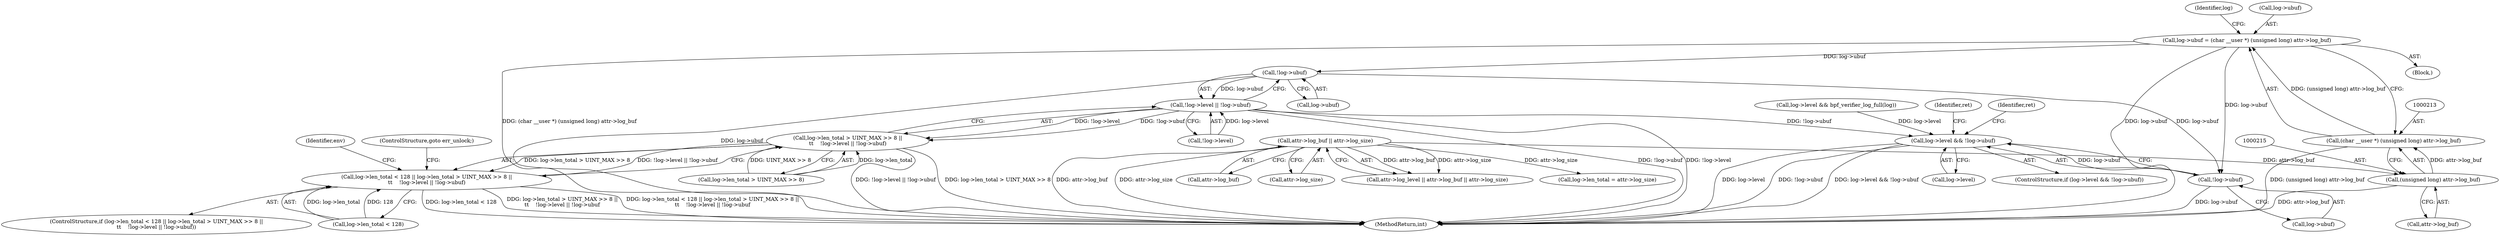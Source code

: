digraph "0_linux_c131187db2d3fa2f8bf32fdf4e9a4ef805168467_0@pointer" {
"1000250" [label="(Call,!log->ubuf)"];
"1000208" [label="(Call,log->ubuf = (char __user *) (unsigned long) attr->log_buf)"];
"1000212" [label="(Call,(char __user *) (unsigned long) attr->log_buf)"];
"1000214" [label="(Call,(unsigned long) attr->log_buf)"];
"1000193" [label="(Call,attr->log_buf || attr->log_size)"];
"1000245" [label="(Call,!log->level || !log->ubuf)"];
"1000237" [label="(Call,log->len_total > UINT_MAX >> 8 ||\n\t\t    !log->level || !log->ubuf)"];
"1000231" [label="(Call,log->len_total < 128 || log->len_total > UINT_MAX >> 8 ||\n\t\t    !log->level || !log->ubuf)"];
"1000400" [label="(Call,log->level && !log->ubuf)"];
"1000404" [label="(Call,!log->ubuf)"];
"1000189" [label="(Call,attr->log_level || attr->log_buf || attr->log_size)"];
"1000400" [label="(Call,log->level && !log->ubuf)"];
"1000238" [label="(Call,log->len_total > UINT_MAX >> 8)"];
"1000404" [label="(Call,!log->ubuf)"];
"1000219" [label="(Call,log->len_total = attr->log_size)"];
"1000251" [label="(Call,log->ubuf)"];
"1000216" [label="(Call,attr->log_buf)"];
"1000200" [label="(Block,)"];
"1000197" [label="(Call,attr->log_size)"];
"1000230" [label="(ControlStructure,if (log->len_total < 128 || log->len_total > UINT_MAX >> 8 ||\n\t\t    !log->level || !log->ubuf))"];
"1000389" [label="(Call,log->level && bpf_verifier_log_full(log))"];
"1000221" [label="(Identifier,log)"];
"1000209" [label="(Call,log->ubuf)"];
"1000410" [label="(Identifier,ret)"];
"1000212" [label="(Call,(char __user *) (unsigned long) attr->log_buf)"];
"1000208" [label="(Call,log->ubuf = (char __user *) (unsigned long) attr->log_buf)"];
"1000522" [label="(MethodReturn,int)"];
"1000250" [label="(Call,!log->ubuf)"];
"1000231" [label="(Call,log->len_total < 128 || log->len_total > UINT_MAX >> 8 ||\n\t\t    !log->level || !log->ubuf)"];
"1000401" [label="(Call,log->level)"];
"1000417" [label="(Identifier,ret)"];
"1000194" [label="(Call,attr->log_buf)"];
"1000214" [label="(Call,(unsigned long) attr->log_buf)"];
"1000254" [label="(ControlStructure,goto err_unlock;)"];
"1000246" [label="(Call,!log->level)"];
"1000245" [label="(Call,!log->level || !log->ubuf)"];
"1000237" [label="(Call,log->len_total > UINT_MAX >> 8 ||\n\t\t    !log->level || !log->ubuf)"];
"1000232" [label="(Call,log->len_total < 128)"];
"1000257" [label="(Identifier,env)"];
"1000405" [label="(Call,log->ubuf)"];
"1000399" [label="(ControlStructure,if (log->level && !log->ubuf))"];
"1000193" [label="(Call,attr->log_buf || attr->log_size)"];
"1000250" -> "1000245"  [label="AST: "];
"1000250" -> "1000251"  [label="CFG: "];
"1000251" -> "1000250"  [label="AST: "];
"1000245" -> "1000250"  [label="CFG: "];
"1000250" -> "1000522"  [label="DDG: log->ubuf"];
"1000250" -> "1000245"  [label="DDG: log->ubuf"];
"1000208" -> "1000250"  [label="DDG: log->ubuf"];
"1000250" -> "1000404"  [label="DDG: log->ubuf"];
"1000208" -> "1000200"  [label="AST: "];
"1000208" -> "1000212"  [label="CFG: "];
"1000209" -> "1000208"  [label="AST: "];
"1000212" -> "1000208"  [label="AST: "];
"1000221" -> "1000208"  [label="CFG: "];
"1000208" -> "1000522"  [label="DDG: log->ubuf"];
"1000208" -> "1000522"  [label="DDG: (char __user *) (unsigned long) attr->log_buf"];
"1000212" -> "1000208"  [label="DDG: (unsigned long) attr->log_buf"];
"1000208" -> "1000404"  [label="DDG: log->ubuf"];
"1000212" -> "1000214"  [label="CFG: "];
"1000213" -> "1000212"  [label="AST: "];
"1000214" -> "1000212"  [label="AST: "];
"1000212" -> "1000522"  [label="DDG: (unsigned long) attr->log_buf"];
"1000214" -> "1000212"  [label="DDG: attr->log_buf"];
"1000214" -> "1000216"  [label="CFG: "];
"1000215" -> "1000214"  [label="AST: "];
"1000216" -> "1000214"  [label="AST: "];
"1000214" -> "1000522"  [label="DDG: attr->log_buf"];
"1000193" -> "1000214"  [label="DDG: attr->log_buf"];
"1000193" -> "1000189"  [label="AST: "];
"1000193" -> "1000194"  [label="CFG: "];
"1000193" -> "1000197"  [label="CFG: "];
"1000194" -> "1000193"  [label="AST: "];
"1000197" -> "1000193"  [label="AST: "];
"1000189" -> "1000193"  [label="CFG: "];
"1000193" -> "1000522"  [label="DDG: attr->log_buf"];
"1000193" -> "1000522"  [label="DDG: attr->log_size"];
"1000193" -> "1000189"  [label="DDG: attr->log_buf"];
"1000193" -> "1000189"  [label="DDG: attr->log_size"];
"1000193" -> "1000219"  [label="DDG: attr->log_size"];
"1000245" -> "1000237"  [label="AST: "];
"1000245" -> "1000246"  [label="CFG: "];
"1000246" -> "1000245"  [label="AST: "];
"1000237" -> "1000245"  [label="CFG: "];
"1000245" -> "1000522"  [label="DDG: !log->ubuf"];
"1000245" -> "1000522"  [label="DDG: !log->level"];
"1000245" -> "1000237"  [label="DDG: !log->level"];
"1000245" -> "1000237"  [label="DDG: !log->ubuf"];
"1000246" -> "1000245"  [label="DDG: log->level"];
"1000245" -> "1000400"  [label="DDG: !log->ubuf"];
"1000237" -> "1000231"  [label="AST: "];
"1000237" -> "1000238"  [label="CFG: "];
"1000238" -> "1000237"  [label="AST: "];
"1000231" -> "1000237"  [label="CFG: "];
"1000237" -> "1000522"  [label="DDG: log->len_total > UINT_MAX >> 8"];
"1000237" -> "1000522"  [label="DDG: !log->level || !log->ubuf"];
"1000237" -> "1000231"  [label="DDG: log->len_total > UINT_MAX >> 8"];
"1000237" -> "1000231"  [label="DDG: !log->level || !log->ubuf"];
"1000238" -> "1000237"  [label="DDG: log->len_total"];
"1000238" -> "1000237"  [label="DDG: UINT_MAX >> 8"];
"1000231" -> "1000230"  [label="AST: "];
"1000231" -> "1000232"  [label="CFG: "];
"1000232" -> "1000231"  [label="AST: "];
"1000254" -> "1000231"  [label="CFG: "];
"1000257" -> "1000231"  [label="CFG: "];
"1000231" -> "1000522"  [label="DDG: log->len_total > UINT_MAX >> 8 ||\n\t\t    !log->level || !log->ubuf"];
"1000231" -> "1000522"  [label="DDG: log->len_total < 128 || log->len_total > UINT_MAX >> 8 ||\n\t\t    !log->level || !log->ubuf"];
"1000231" -> "1000522"  [label="DDG: log->len_total < 128"];
"1000232" -> "1000231"  [label="DDG: log->len_total"];
"1000232" -> "1000231"  [label="DDG: 128"];
"1000400" -> "1000399"  [label="AST: "];
"1000400" -> "1000401"  [label="CFG: "];
"1000400" -> "1000404"  [label="CFG: "];
"1000401" -> "1000400"  [label="AST: "];
"1000404" -> "1000400"  [label="AST: "];
"1000410" -> "1000400"  [label="CFG: "];
"1000417" -> "1000400"  [label="CFG: "];
"1000400" -> "1000522"  [label="DDG: log->level"];
"1000400" -> "1000522"  [label="DDG: !log->ubuf"];
"1000400" -> "1000522"  [label="DDG: log->level && !log->ubuf"];
"1000389" -> "1000400"  [label="DDG: log->level"];
"1000404" -> "1000400"  [label="DDG: log->ubuf"];
"1000404" -> "1000405"  [label="CFG: "];
"1000405" -> "1000404"  [label="AST: "];
"1000404" -> "1000522"  [label="DDG: log->ubuf"];
}
